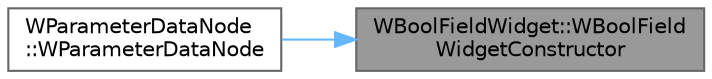 digraph "WBoolFieldWidget::WBoolFieldWidgetConstructor"
{
 // LATEX_PDF_SIZE
  bgcolor="transparent";
  edge [fontname=Helvetica,fontsize=10,labelfontname=Helvetica,labelfontsize=10];
  node [fontname=Helvetica,fontsize=10,shape=box,height=0.2,width=0.4];
  rankdir="RL";
  Node1 [id="Node000001",label="WBoolFieldWidget::WBoolField\lWidgetConstructor",height=0.2,width=0.4,color="gray40", fillcolor="grey60", style="filled", fontcolor="black",tooltip=" "];
  Node1 -> Node2 [id="edge1_Node000001_Node000002",dir="back",color="steelblue1",style="solid",tooltip=" "];
  Node2 [id="Node000002",label="WParameterDataNode\l::WParameterDataNode",height=0.2,width=0.4,color="grey40", fillcolor="white", style="filled",URL="$class_w_parameter_data_node.html#a1a06162b1403177e6fffae19bd85add8",tooltip=" "];
}
